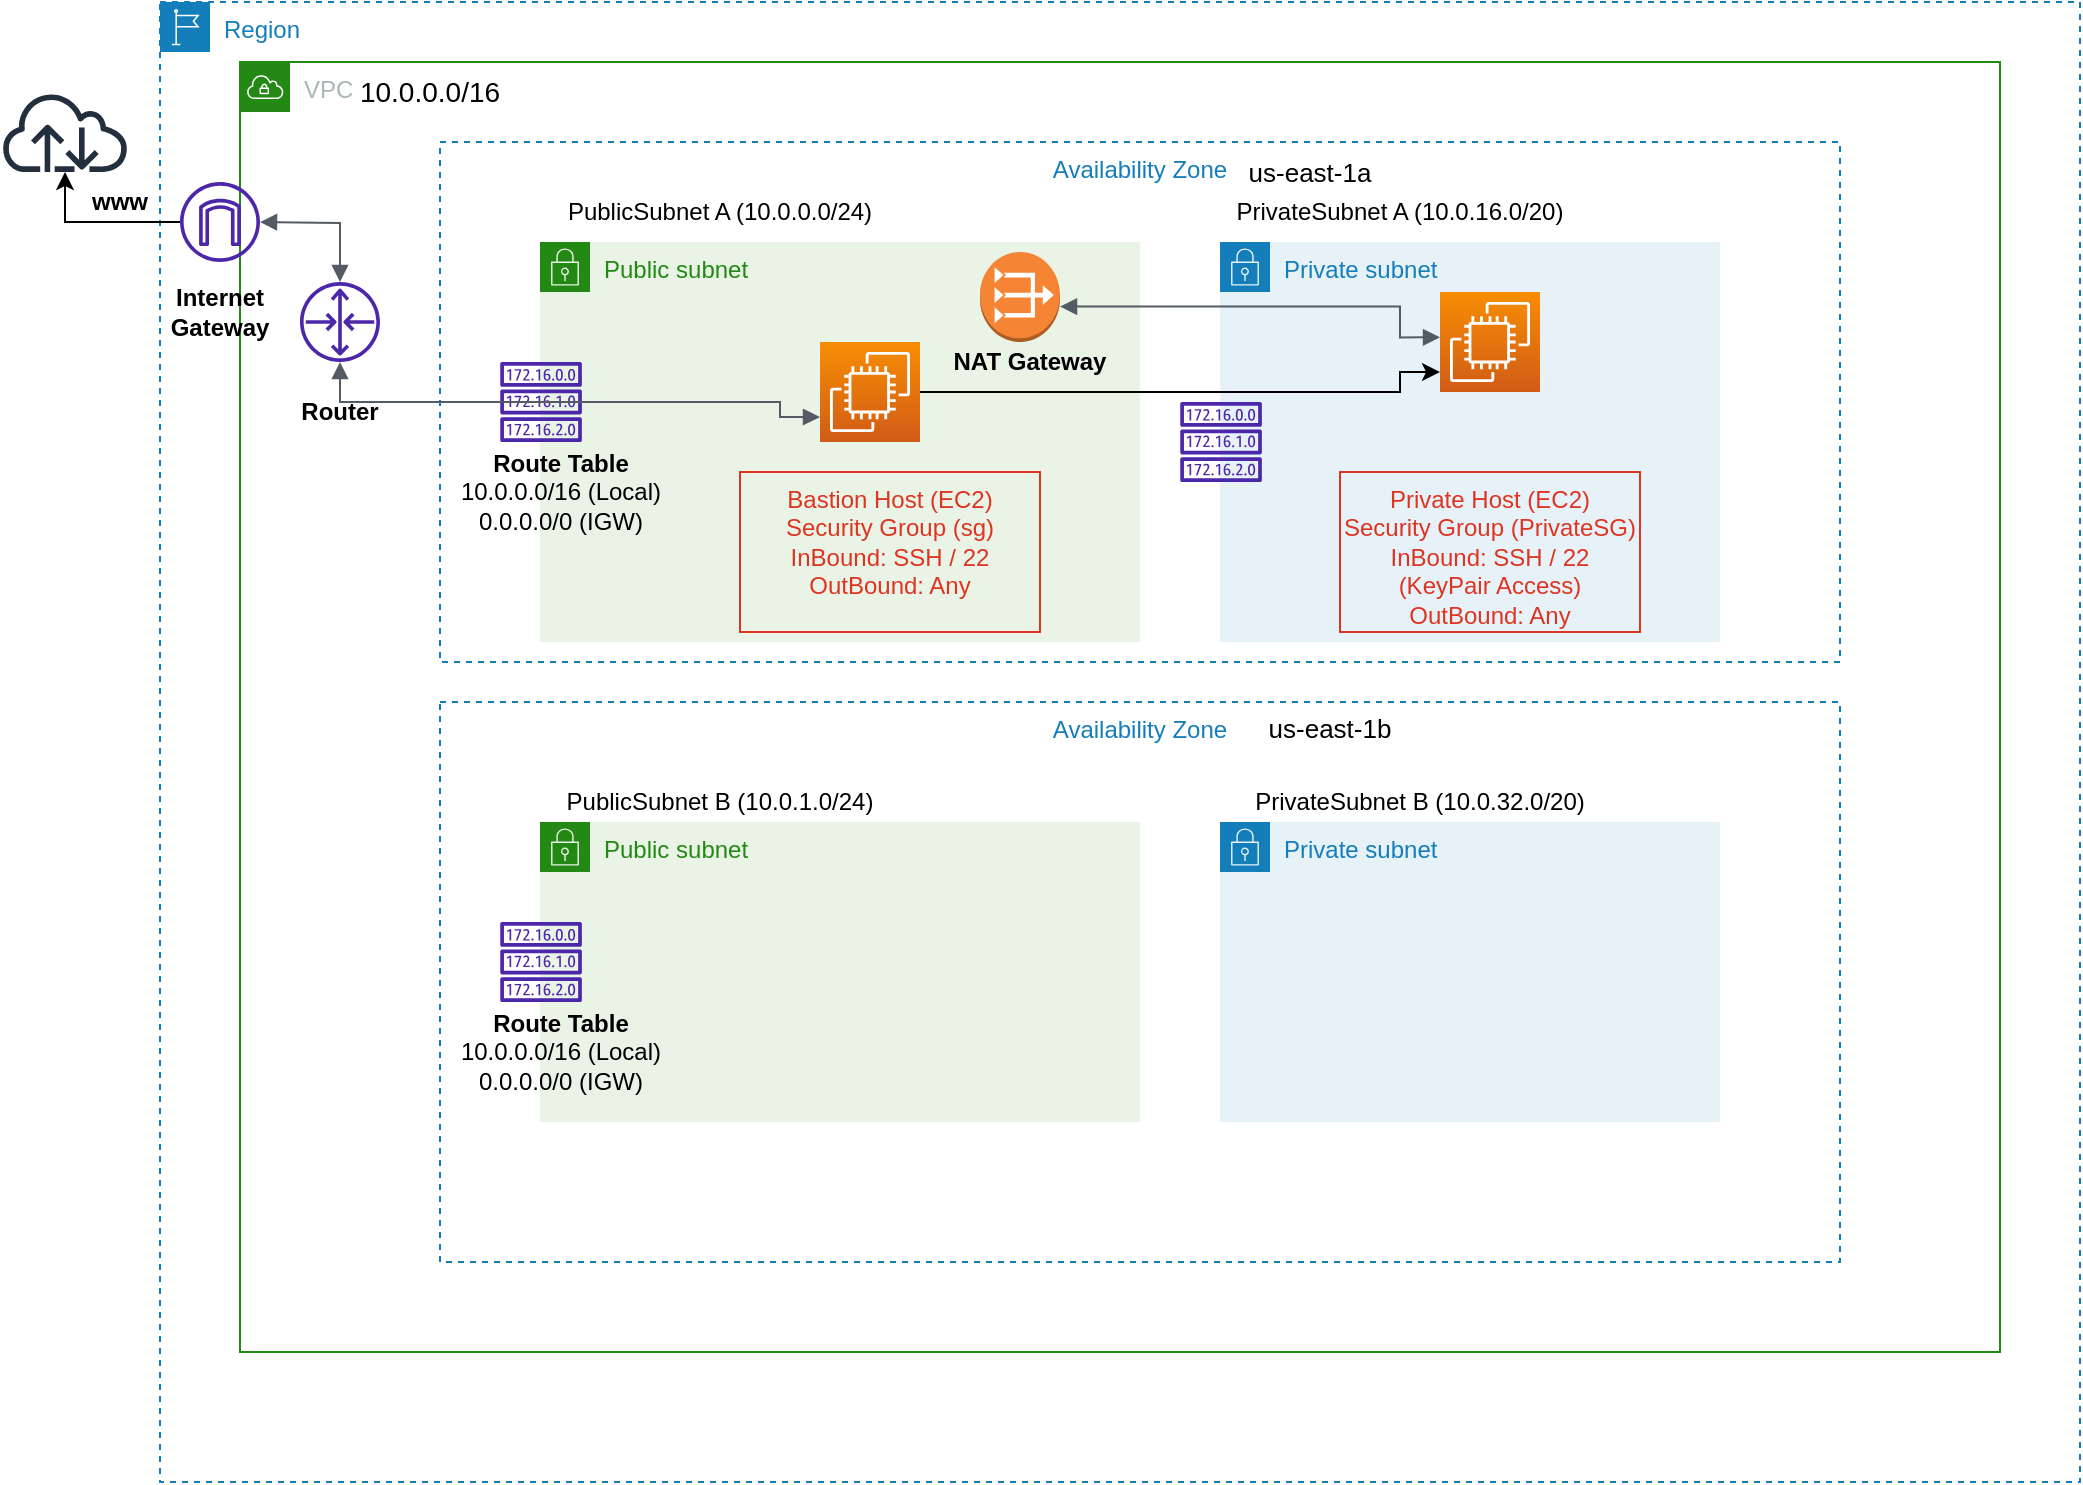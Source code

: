 <mxfile version="21.5.0" type="github">
  <diagram name="Page-1" id="zBmTkW6W722hAUOu55qT">
    <mxGraphModel dx="819" dy="423" grid="1" gridSize="10" guides="1" tooltips="1" connect="1" arrows="1" fold="1" page="1" pageScale="1" pageWidth="1100" pageHeight="850" math="0" shadow="0">
      <root>
        <mxCell id="0" />
        <mxCell id="1" parent="0" />
        <mxCell id="9w1iLTEP6peu0ojQrx6c-1" value="VPC" style="points=[[0,0],[0.25,0],[0.5,0],[0.75,0],[1,0],[1,0.25],[1,0.5],[1,0.75],[1,1],[0.75,1],[0.5,1],[0.25,1],[0,1],[0,0.75],[0,0.5],[0,0.25]];outlineConnect=0;gradientColor=none;html=1;whiteSpace=wrap;fontSize=12;fontStyle=0;container=1;pointerEvents=0;collapsible=0;recursiveResize=0;shape=mxgraph.aws4.group;grIcon=mxgraph.aws4.group_vpc;strokeColor=#248814;fillColor=none;verticalAlign=top;align=left;spacingLeft=30;fontColor=#AAB7B8;dashed=0;" vertex="1" parent="1">
          <mxGeometry x="260" y="105" width="880" height="645" as="geometry" />
        </mxCell>
        <mxCell id="9w1iLTEP6peu0ojQrx6c-2" value="Availability Zone" style="fillColor=none;strokeColor=#147EBA;dashed=1;verticalAlign=top;fontStyle=0;fontColor=#147EBA;whiteSpace=wrap;html=1;" vertex="1" parent="9w1iLTEP6peu0ojQrx6c-1">
          <mxGeometry x="100" y="40" width="700" height="260" as="geometry" />
        </mxCell>
        <mxCell id="9w1iLTEP6peu0ojQrx6c-3" value="Availability Zone" style="fillColor=none;strokeColor=#147EBA;dashed=1;verticalAlign=top;fontStyle=0;fontColor=#147EBA;whiteSpace=wrap;html=1;" vertex="1" parent="9w1iLTEP6peu0ojQrx6c-1">
          <mxGeometry x="100" y="320" width="700" height="280" as="geometry" />
        </mxCell>
        <mxCell id="9w1iLTEP6peu0ojQrx6c-15" value="&lt;font style=&quot;font-size: 13px;&quot;&gt;us-east-1a&lt;/font&gt;" style="text;html=1;strokeColor=none;fillColor=none;align=center;verticalAlign=middle;whiteSpace=wrap;rounded=0;" vertex="1" parent="9w1iLTEP6peu0ojQrx6c-1">
          <mxGeometry x="490" y="40" width="90" height="30" as="geometry" />
        </mxCell>
        <mxCell id="9w1iLTEP6peu0ojQrx6c-16" value="&lt;font style=&quot;font-size: 13px;&quot;&gt;us-east-1b&lt;/font&gt;" style="text;html=1;strokeColor=none;fillColor=none;align=center;verticalAlign=middle;whiteSpace=wrap;rounded=0;" vertex="1" parent="9w1iLTEP6peu0ojQrx6c-1">
          <mxGeometry x="500" y="315" width="90" height="35" as="geometry" />
        </mxCell>
        <UserObject label="PublicSubnet A (10.0.0.0/24)" link="data:image/png;base64,iVBORw0KGgoAAAANSUhEUgAAAAkAAAAJAQMAAADaX5RTAAAABlBMVEV7mr3///+wksspAAAAAnRSTlP/AOW3MEoAAAAdSURBVAgdY9jXwCDDwNDRwHCwgeExmASygSL7GgB12QiqNHZZIwAAAABJRU5ErkJggg==" id="9w1iLTEP6peu0ojQrx6c-17">
          <mxCell style="text;html=1;strokeColor=none;fillColor=none;align=center;verticalAlign=middle;whiteSpace=wrap;rounded=0;" vertex="1" parent="9w1iLTEP6peu0ojQrx6c-1">
            <mxGeometry x="150" y="60" width="180" height="30" as="geometry" />
          </mxCell>
        </UserObject>
        <mxCell id="9w1iLTEP6peu0ojQrx6c-8" value="Region" style="points=[[0,0],[0.25,0],[0.5,0],[0.75,0],[1,0],[1,0.25],[1,0.5],[1,0.75],[1,1],[0.75,1],[0.5,1],[0.25,1],[0,1],[0,0.75],[0,0.5],[0,0.25]];outlineConnect=0;gradientColor=none;html=1;whiteSpace=wrap;fontSize=12;fontStyle=0;container=1;pointerEvents=0;collapsible=0;recursiveResize=0;shape=mxgraph.aws4.group;grIcon=mxgraph.aws4.group_region;strokeColor=#147EBA;fillColor=none;verticalAlign=top;align=left;spacingLeft=30;fontColor=#147EBA;dashed=1;" vertex="1" parent="9w1iLTEP6peu0ojQrx6c-1">
          <mxGeometry x="-40" y="-30" width="960" height="740" as="geometry" />
        </mxCell>
        <mxCell id="9w1iLTEP6peu0ojQrx6c-4" value="Public subnet" style="points=[[0,0],[0.25,0],[0.5,0],[0.75,0],[1,0],[1,0.25],[1,0.5],[1,0.75],[1,1],[0.75,1],[0.5,1],[0.25,1],[0,1],[0,0.75],[0,0.5],[0,0.25]];outlineConnect=0;gradientColor=none;html=1;whiteSpace=wrap;fontSize=12;fontStyle=0;container=1;pointerEvents=0;collapsible=0;recursiveResize=0;shape=mxgraph.aws4.group;grIcon=mxgraph.aws4.group_security_group;grStroke=0;strokeColor=#248814;fillColor=#E9F3E6;verticalAlign=top;align=left;spacingLeft=30;fontColor=#248814;dashed=0;" vertex="1" parent="9w1iLTEP6peu0ojQrx6c-8">
          <mxGeometry x="190" y="120" width="300" height="200" as="geometry" />
        </mxCell>
        <mxCell id="9w1iLTEP6peu0ojQrx6c-13" value="&lt;font style=&quot;font-size: 14px;&quot;&gt;10.0.0.0/16&lt;/font&gt;" style="text;html=1;strokeColor=none;fillColor=none;align=center;verticalAlign=middle;whiteSpace=wrap;rounded=0;" vertex="1" parent="9w1iLTEP6peu0ojQrx6c-8">
          <mxGeometry x="90" y="30" width="90" height="30" as="geometry" />
        </mxCell>
        <mxCell id="9w1iLTEP6peu0ojQrx6c-6" value="Private subnet" style="points=[[0,0],[0.25,0],[0.5,0],[0.75,0],[1,0],[1,0.25],[1,0.5],[1,0.75],[1,1],[0.75,1],[0.5,1],[0.25,1],[0,1],[0,0.75],[0,0.5],[0,0.25]];outlineConnect=0;gradientColor=none;html=1;whiteSpace=wrap;fontSize=12;fontStyle=0;container=1;pointerEvents=0;collapsible=0;recursiveResize=0;shape=mxgraph.aws4.group;grIcon=mxgraph.aws4.group_security_group;grStroke=0;strokeColor=#147EBA;fillColor=#E6F2F8;verticalAlign=top;align=left;spacingLeft=30;fontColor=#147EBA;dashed=0;" vertex="1" parent="9w1iLTEP6peu0ojQrx6c-8">
          <mxGeometry x="530" y="120" width="250" height="200" as="geometry" />
        </mxCell>
        <mxCell id="9w1iLTEP6peu0ojQrx6c-43" value="" style="sketch=0;outlineConnect=0;fontColor=#232F3E;gradientColor=none;fillColor=#4D27AA;strokeColor=none;dashed=0;verticalLabelPosition=bottom;verticalAlign=top;align=center;html=1;fontSize=12;fontStyle=0;aspect=fixed;pointerEvents=1;shape=mxgraph.aws4.route_table;" vertex="1" parent="9w1iLTEP6peu0ojQrx6c-6">
          <mxGeometry x="-20" y="80" width="41.06" height="40" as="geometry" />
        </mxCell>
        <mxCell id="9w1iLTEP6peu0ojQrx6c-44" value="" style="edgeStyle=orthogonalEdgeStyle;html=1;endArrow=block;elbow=vertical;startArrow=block;startFill=1;endFill=1;strokeColor=#545B64;rounded=0;entryX=0;entryY=0.5;entryDx=0;entryDy=0;entryPerimeter=0;" edge="1" parent="9w1iLTEP6peu0ojQrx6c-6">
          <mxGeometry width="100" relative="1" as="geometry">
            <mxPoint x="-80" y="32.31" as="sourcePoint" />
            <mxPoint x="110" y="47.65" as="targetPoint" />
            <Array as="points">
              <mxPoint x="90" y="32.65" />
              <mxPoint x="90" y="47.65" />
            </Array>
          </mxGeometry>
        </mxCell>
        <mxCell id="9w1iLTEP6peu0ojQrx6c-5" value="Public subnet" style="points=[[0,0],[0.25,0],[0.5,0],[0.75,0],[1,0],[1,0.25],[1,0.5],[1,0.75],[1,1],[0.75,1],[0.5,1],[0.25,1],[0,1],[0,0.75],[0,0.5],[0,0.25]];outlineConnect=0;gradientColor=none;html=1;whiteSpace=wrap;fontSize=12;fontStyle=0;container=1;pointerEvents=0;collapsible=0;recursiveResize=0;shape=mxgraph.aws4.group;grIcon=mxgraph.aws4.group_security_group;grStroke=0;strokeColor=#248814;fillColor=#E9F3E6;verticalAlign=top;align=left;spacingLeft=30;fontColor=#248814;dashed=0;" vertex="1" parent="9w1iLTEP6peu0ojQrx6c-8">
          <mxGeometry x="190" y="410" width="300" height="150" as="geometry" />
        </mxCell>
        <mxCell id="9w1iLTEP6peu0ojQrx6c-26" value="" style="sketch=0;outlineConnect=0;fontColor=#232F3E;gradientColor=none;fillColor=#4D27AA;strokeColor=none;dashed=0;verticalLabelPosition=bottom;verticalAlign=top;align=center;html=1;fontSize=12;fontStyle=0;aspect=fixed;pointerEvents=1;shape=mxgraph.aws4.route_table;" vertex="1" parent="9w1iLTEP6peu0ojQrx6c-5">
          <mxGeometry x="-20" y="50" width="41.06" height="40" as="geometry" />
        </mxCell>
        <mxCell id="9w1iLTEP6peu0ojQrx6c-7" value="Private subnet" style="points=[[0,0],[0.25,0],[0.5,0],[0.75,0],[1,0],[1,0.25],[1,0.5],[1,0.75],[1,1],[0.75,1],[0.5,1],[0.25,1],[0,1],[0,0.75],[0,0.5],[0,0.25]];outlineConnect=0;gradientColor=none;html=1;whiteSpace=wrap;fontSize=12;fontStyle=0;container=1;pointerEvents=0;collapsible=0;recursiveResize=0;shape=mxgraph.aws4.group;grIcon=mxgraph.aws4.group_security_group;grStroke=0;strokeColor=#147EBA;fillColor=#E6F2F8;verticalAlign=top;align=left;spacingLeft=30;fontColor=#147EBA;dashed=0;" vertex="1" parent="9w1iLTEP6peu0ojQrx6c-8">
          <mxGeometry x="530" y="410" width="250" height="150" as="geometry" />
        </mxCell>
        <mxCell id="9w1iLTEP6peu0ojQrx6c-22" value="" style="sketch=0;outlineConnect=0;fontColor=#232F3E;gradientColor=none;fillColor=#4D27AA;strokeColor=none;dashed=0;verticalLabelPosition=bottom;verticalAlign=top;align=center;html=1;fontSize=12;fontStyle=0;aspect=fixed;pointerEvents=1;shape=mxgraph.aws4.router;" vertex="1" parent="9w1iLTEP6peu0ojQrx6c-8">
          <mxGeometry x="70" y="140" width="40" height="40" as="geometry" />
        </mxCell>
        <mxCell id="9w1iLTEP6peu0ojQrx6c-23" value="" style="sketch=0;outlineConnect=0;fontColor=#232F3E;gradientColor=none;fillColor=#4D27AA;strokeColor=none;dashed=0;verticalLabelPosition=bottom;verticalAlign=top;align=center;html=1;fontSize=12;fontStyle=0;aspect=fixed;pointerEvents=1;shape=mxgraph.aws4.internet_gateway;" vertex="1" parent="9w1iLTEP6peu0ojQrx6c-8">
          <mxGeometry x="10" y="90" width="40" height="40" as="geometry" />
        </mxCell>
        <mxCell id="9w1iLTEP6peu0ojQrx6c-21" value="" style="sketch=0;outlineConnect=0;fontColor=#232F3E;gradientColor=none;fillColor=#4D27AA;strokeColor=none;dashed=0;verticalLabelPosition=bottom;verticalAlign=top;align=center;html=1;fontSize=12;fontStyle=0;aspect=fixed;pointerEvents=1;shape=mxgraph.aws4.route_table;" vertex="1" parent="9w1iLTEP6peu0ojQrx6c-8">
          <mxGeometry x="170" y="180" width="41.06" height="40" as="geometry" />
        </mxCell>
        <mxCell id="9w1iLTEP6peu0ojQrx6c-32" value="" style="edgeStyle=orthogonalEdgeStyle;html=1;endArrow=block;elbow=vertical;startArrow=block;startFill=1;endFill=1;strokeColor=#545B64;rounded=0;" edge="1" parent="9w1iLTEP6peu0ojQrx6c-8" target="9w1iLTEP6peu0ojQrx6c-22">
          <mxGeometry width="100" relative="1" as="geometry">
            <mxPoint x="50" y="110" as="sourcePoint" />
            <mxPoint x="150" y="110" as="targetPoint" />
          </mxGeometry>
        </mxCell>
        <mxCell id="9w1iLTEP6peu0ojQrx6c-35" value="&lt;b&gt;Internet&lt;br&gt;Gateway&lt;/b&gt;" style="text;html=1;strokeColor=none;fillColor=none;align=center;verticalAlign=middle;whiteSpace=wrap;rounded=0;" vertex="1" parent="9w1iLTEP6peu0ojQrx6c-8">
          <mxGeometry y="140" width="60" height="30" as="geometry" />
        </mxCell>
        <mxCell id="9w1iLTEP6peu0ojQrx6c-37" value="&lt;b&gt;Router&lt;/b&gt;" style="text;html=1;strokeColor=none;fillColor=none;align=center;verticalAlign=middle;whiteSpace=wrap;rounded=0;" vertex="1" parent="9w1iLTEP6peu0ojQrx6c-8">
          <mxGeometry x="60" y="190" width="60" height="30" as="geometry" />
        </mxCell>
        <UserObject label="PublicSubnet B (10.0.1.0/24)" link="data:image/png;base64,iVBORw0KGgoAAAANSUhEUgAAAAkAAAAJAQMAAADaX5RTAAAABlBMVEV7mr3///+wksspAAAAAnRSTlP/AOW3MEoAAAAdSURBVAgdY9jXwCDDwNDRwHCwgeExmASygSL7GgB12QiqNHZZIwAAAABJRU5ErkJggg==" id="9w1iLTEP6peu0ojQrx6c-18">
          <mxCell style="text;html=1;strokeColor=none;fillColor=none;align=center;verticalAlign=middle;whiteSpace=wrap;rounded=0;" vertex="1" parent="9w1iLTEP6peu0ojQrx6c-1">
            <mxGeometry x="130" y="340" width="220" height="60" as="geometry" />
          </mxCell>
        </UserObject>
        <UserObject label="PrivateSubnet A (10.0.16.0/20)" link="data:image/png;base64,iVBORw0KGgoAAAANSUhEUgAAAAkAAAAJAQMAAADaX5RTAAAABlBMVEV7mr3///+wksspAAAAAnRSTlP/AOW3MEoAAAAdSURBVAgdY9jXwCDDwNDRwHCwgeExmASygSL7GgB12QiqNHZZIwAAAABJRU5ErkJggg==" id="9w1iLTEP6peu0ojQrx6c-19">
          <mxCell style="text;html=1;strokeColor=none;fillColor=none;align=center;verticalAlign=middle;whiteSpace=wrap;rounded=0;" vertex="1" parent="9w1iLTEP6peu0ojQrx6c-1">
            <mxGeometry x="490" y="60" width="180" height="30" as="geometry" />
          </mxCell>
        </UserObject>
        <UserObject label="PrivateSubnet B (10.0.32.0/20)" link="data:image/png;base64,iVBORw0KGgoAAAANSUhEUgAAAAkAAAAJAQMAAADaX5RTAAAABlBMVEV7mr3///+wksspAAAAAnRSTlP/AOW3MEoAAAAdSURBVAgdY9jXwCDDwNDRwHCwgeExmASygSL7GgB12QiqNHZZIwAAAABJRU5ErkJggg==" id="9w1iLTEP6peu0ojQrx6c-20">
          <mxCell style="text;html=1;strokeColor=none;fillColor=none;align=center;verticalAlign=middle;whiteSpace=wrap;rounded=0;" vertex="1" parent="9w1iLTEP6peu0ojQrx6c-1">
            <mxGeometry x="500" y="355" width="180" height="30" as="geometry" />
          </mxCell>
        </UserObject>
        <mxCell id="9w1iLTEP6peu0ojQrx6c-27" value="&lt;b&gt;Route Table&lt;/b&gt;&lt;br&gt;10.0.0.0/16 (Local)&lt;br&gt;0.0.0.0/0 (IGW)" style="text;html=1;strokeColor=none;fillColor=none;align=center;verticalAlign=middle;whiteSpace=wrap;rounded=0;" vertex="1" parent="9w1iLTEP6peu0ojQrx6c-1">
          <mxGeometry x="105.79" y="190" width="109.47" height="50" as="geometry" />
        </mxCell>
        <mxCell id="9w1iLTEP6peu0ojQrx6c-28" value="&lt;b&gt;Route Table&lt;/b&gt;&lt;br&gt;10.0.0.0/16 (Local)&lt;br&gt;0.0.0.0/0 (IGW)" style="text;html=1;strokeColor=none;fillColor=none;align=center;verticalAlign=middle;whiteSpace=wrap;rounded=0;" vertex="1" parent="9w1iLTEP6peu0ojQrx6c-1">
          <mxGeometry x="105.79" y="470" width="109.47" height="50" as="geometry" />
        </mxCell>
        <mxCell id="9w1iLTEP6peu0ojQrx6c-25" value="Bastion Host (EC2)&lt;br&gt;Security Group (sg)&lt;br&gt;InBound: SSH / 22&lt;br&gt;OutBound: Any" style="fillColor=none;strokeColor=#DD3522;verticalAlign=top;fontStyle=0;fontColor=#DD3522;whiteSpace=wrap;html=1;" vertex="1" parent="9w1iLTEP6peu0ojQrx6c-1">
          <mxGeometry x="250" y="205" width="150" height="80" as="geometry" />
        </mxCell>
        <mxCell id="9w1iLTEP6peu0ojQrx6c-38" value="" style="sketch=0;points=[[0,0,0],[0.25,0,0],[0.5,0,0],[0.75,0,0],[1,0,0],[0,1,0],[0.25,1,0],[0.5,1,0],[0.75,1,0],[1,1,0],[0,0.25,0],[0,0.5,0],[0,0.75,0],[1,0.25,0],[1,0.5,0],[1,0.75,0]];outlineConnect=0;fontColor=#232F3E;gradientColor=#F78E04;gradientDirection=north;fillColor=#D05C17;strokeColor=#ffffff;dashed=0;verticalLabelPosition=bottom;verticalAlign=top;align=center;html=1;fontSize=12;fontStyle=0;aspect=fixed;shape=mxgraph.aws4.resourceIcon;resIcon=mxgraph.aws4.ec2;" vertex="1" parent="9w1iLTEP6peu0ojQrx6c-1">
          <mxGeometry x="600" y="115" width="50" height="50" as="geometry" />
        </mxCell>
        <mxCell id="9w1iLTEP6peu0ojQrx6c-41" style="edgeStyle=orthogonalEdgeStyle;rounded=0;orthogonalLoop=1;jettySize=auto;html=1;exitX=1;exitY=0.5;exitDx=0;exitDy=0;exitPerimeter=0;" edge="1" parent="9w1iLTEP6peu0ojQrx6c-1" source="9w1iLTEP6peu0ojQrx6c-29" target="9w1iLTEP6peu0ojQrx6c-38">
          <mxGeometry relative="1" as="geometry">
            <mxPoint x="600" y="145" as="targetPoint" />
            <Array as="points">
              <mxPoint x="580" y="165" />
              <mxPoint x="580" y="155" />
            </Array>
          </mxGeometry>
        </mxCell>
        <mxCell id="9w1iLTEP6peu0ojQrx6c-39" value="Private Host (EC2)&lt;br&gt;Security Group (PrivateSG)&lt;br&gt;InBound: SSH / 22 &lt;br&gt;(KeyPair Access)&lt;br&gt;OutBound: Any" style="fillColor=none;strokeColor=#DD3522;verticalAlign=top;fontStyle=0;fontColor=#DD3522;whiteSpace=wrap;html=1;" vertex="1" parent="9w1iLTEP6peu0ojQrx6c-1">
          <mxGeometry x="550" y="205" width="150" height="80" as="geometry" />
        </mxCell>
        <mxCell id="9w1iLTEP6peu0ojQrx6c-42" value="" style="outlineConnect=0;dashed=0;verticalLabelPosition=bottom;verticalAlign=top;align=center;html=1;shape=mxgraph.aws3.vpc_nat_gateway;fillColor=#F58534;gradientColor=none;" vertex="1" parent="9w1iLTEP6peu0ojQrx6c-1">
          <mxGeometry x="370" y="95" width="40" height="45" as="geometry" />
        </mxCell>
        <mxCell id="9w1iLTEP6peu0ojQrx6c-29" value="" style="sketch=0;points=[[0,0,0],[0.25,0,0],[0.5,0,0],[0.75,0,0],[1,0,0],[0,1,0],[0.25,1,0],[0.5,1,0],[0.75,1,0],[1,1,0],[0,0.25,0],[0,0.5,0],[0,0.75,0],[1,0.25,0],[1,0.5,0],[1,0.75,0]];outlineConnect=0;fontColor=#232F3E;gradientColor=#F78E04;gradientDirection=north;fillColor=#D05C17;strokeColor=#ffffff;dashed=0;verticalLabelPosition=bottom;verticalAlign=top;align=center;html=1;fontSize=12;fontStyle=0;aspect=fixed;shape=mxgraph.aws4.resourceIcon;resIcon=mxgraph.aws4.ec2;" vertex="1" parent="9w1iLTEP6peu0ojQrx6c-1">
          <mxGeometry x="290" y="140" width="50" height="50" as="geometry" />
        </mxCell>
        <mxCell id="9w1iLTEP6peu0ojQrx6c-30" value="" style="edgeStyle=orthogonalEdgeStyle;html=1;endArrow=block;elbow=vertical;startArrow=block;startFill=1;endFill=1;strokeColor=#545B64;rounded=0;entryX=0;entryY=0.75;entryDx=0;entryDy=0;entryPerimeter=0;" edge="1" parent="9w1iLTEP6peu0ojQrx6c-1" source="9w1iLTEP6peu0ojQrx6c-22" target="9w1iLTEP6peu0ojQrx6c-29">
          <mxGeometry width="100" relative="1" as="geometry">
            <mxPoint x="180" y="154.66" as="sourcePoint" />
            <mxPoint x="280" y="154.66" as="targetPoint" />
            <Array as="points">
              <mxPoint x="50" y="170" />
              <mxPoint x="270" y="170" />
              <mxPoint x="270" y="178" />
            </Array>
          </mxGeometry>
        </mxCell>
        <mxCell id="9w1iLTEP6peu0ojQrx6c-45" value="&lt;b&gt;NAT Gateway&lt;/b&gt;" style="text;html=1;strokeColor=none;fillColor=none;align=center;verticalAlign=middle;whiteSpace=wrap;rounded=0;" vertex="1" parent="9w1iLTEP6peu0ojQrx6c-1">
          <mxGeometry x="350" y="135" width="90" height="30" as="geometry" />
        </mxCell>
        <mxCell id="9w1iLTEP6peu0ojQrx6c-24" value="" style="sketch=0;outlineConnect=0;fontColor=#232F3E;gradientColor=none;fillColor=#232F3D;strokeColor=none;dashed=0;verticalLabelPosition=bottom;verticalAlign=top;align=center;html=1;fontSize=12;fontStyle=0;aspect=fixed;pointerEvents=1;shape=mxgraph.aws4.internet;" vertex="1" parent="1">
          <mxGeometry x="140" y="120" width="65" height="40" as="geometry" />
        </mxCell>
        <mxCell id="9w1iLTEP6peu0ojQrx6c-34" style="edgeStyle=orthogonalEdgeStyle;rounded=0;orthogonalLoop=1;jettySize=auto;html=1;" edge="1" parent="1" source="9w1iLTEP6peu0ojQrx6c-23" target="9w1iLTEP6peu0ojQrx6c-24">
          <mxGeometry relative="1" as="geometry" />
        </mxCell>
        <mxCell id="9w1iLTEP6peu0ojQrx6c-36" value="&lt;b&gt;www&lt;/b&gt;" style="text;html=1;strokeColor=none;fillColor=none;align=center;verticalAlign=middle;whiteSpace=wrap;rounded=0;" vertex="1" parent="1">
          <mxGeometry x="170" y="160" width="60" height="30" as="geometry" />
        </mxCell>
      </root>
    </mxGraphModel>
  </diagram>
</mxfile>
